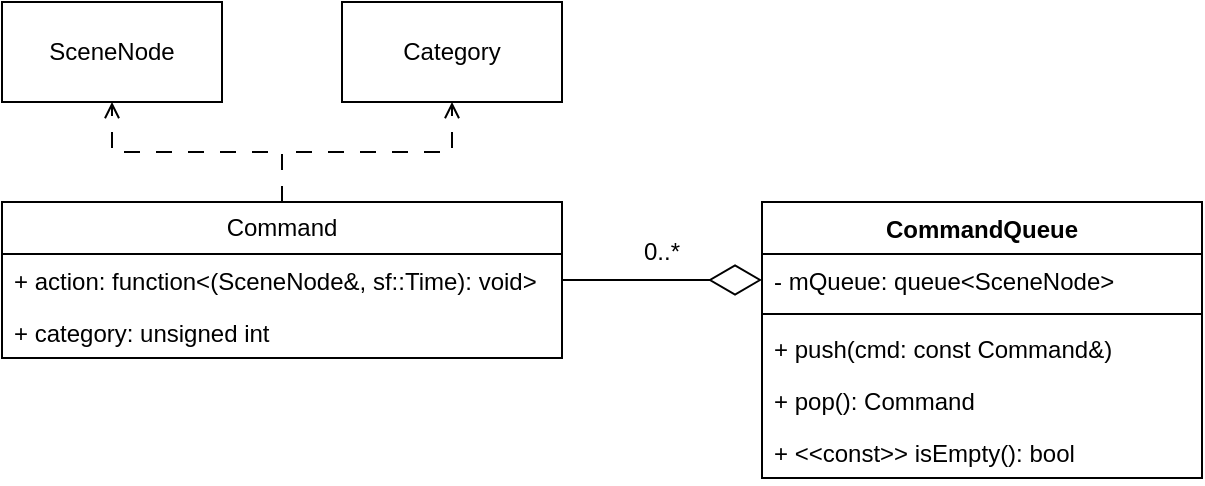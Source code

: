 <mxfile version="22.1.0" type="github">
  <diagram name="Page-1" id="_Xezf4kUJfzZPZ_RkB8N">
    <mxGraphModel dx="724" dy="388" grid="1" gridSize="10" guides="1" tooltips="1" connect="1" arrows="1" fold="1" page="1" pageScale="1" pageWidth="850" pageHeight="1100" math="0" shadow="0">
      <root>
        <mxCell id="0" />
        <mxCell id="1" parent="0" />
        <mxCell id="kf0JpNJGxY3npE4HJp9r-6" style="edgeStyle=orthogonalEdgeStyle;rounded=0;orthogonalLoop=1;jettySize=auto;html=1;exitX=0.5;exitY=0;exitDx=0;exitDy=0;entryX=0.5;entryY=1;entryDx=0;entryDy=0;dashed=1;dashPattern=8 8;endArrow=open;endFill=0;" edge="1" parent="1" source="kf0JpNJGxY3npE4HJp9r-1" target="kf0JpNJGxY3npE4HJp9r-5">
          <mxGeometry relative="1" as="geometry" />
        </mxCell>
        <mxCell id="kf0JpNJGxY3npE4HJp9r-8" style="edgeStyle=orthogonalEdgeStyle;rounded=0;orthogonalLoop=1;jettySize=auto;html=1;exitX=0.5;exitY=0;exitDx=0;exitDy=0;entryX=0.5;entryY=1;entryDx=0;entryDy=0;dashed=1;dashPattern=8 8;endArrow=open;endFill=0;" edge="1" parent="1" source="kf0JpNJGxY3npE4HJp9r-1" target="kf0JpNJGxY3npE4HJp9r-7">
          <mxGeometry relative="1" as="geometry" />
        </mxCell>
        <mxCell id="kf0JpNJGxY3npE4HJp9r-1" value="Command" style="swimlane;fontStyle=0;childLayout=stackLayout;horizontal=1;startSize=26;fillColor=none;horizontalStack=0;resizeParent=1;resizeParentMax=0;resizeLast=0;collapsible=1;marginBottom=0;whiteSpace=wrap;html=1;" vertex="1" parent="1">
          <mxGeometry x="160" y="160" width="280" height="78" as="geometry" />
        </mxCell>
        <mxCell id="kf0JpNJGxY3npE4HJp9r-2" value="+ action: function&amp;lt;(SceneNode&amp;amp;, sf::Time): void&amp;gt;" style="text;strokeColor=none;fillColor=none;align=left;verticalAlign=top;spacingLeft=4;spacingRight=4;overflow=hidden;rotatable=0;points=[[0,0.5],[1,0.5]];portConstraint=eastwest;whiteSpace=wrap;html=1;" vertex="1" parent="kf0JpNJGxY3npE4HJp9r-1">
          <mxGeometry y="26" width="280" height="26" as="geometry" />
        </mxCell>
        <mxCell id="kf0JpNJGxY3npE4HJp9r-3" value="+ category: unsigned int" style="text;strokeColor=none;fillColor=none;align=left;verticalAlign=top;spacingLeft=4;spacingRight=4;overflow=hidden;rotatable=0;points=[[0,0.5],[1,0.5]];portConstraint=eastwest;whiteSpace=wrap;html=1;" vertex="1" parent="kf0JpNJGxY3npE4HJp9r-1">
          <mxGeometry y="52" width="280" height="26" as="geometry" />
        </mxCell>
        <mxCell id="kf0JpNJGxY3npE4HJp9r-5" value="SceneNode" style="html=1;whiteSpace=wrap;" vertex="1" parent="1">
          <mxGeometry x="160" y="60" width="110" height="50" as="geometry" />
        </mxCell>
        <mxCell id="kf0JpNJGxY3npE4HJp9r-7" value="Category" style="html=1;whiteSpace=wrap;" vertex="1" parent="1">
          <mxGeometry x="330" y="60" width="110" height="50" as="geometry" />
        </mxCell>
        <mxCell id="kf0JpNJGxY3npE4HJp9r-9" value="CommandQueue" style="swimlane;fontStyle=1;align=center;verticalAlign=top;childLayout=stackLayout;horizontal=1;startSize=26;horizontalStack=0;resizeParent=1;resizeParentMax=0;resizeLast=0;collapsible=1;marginBottom=0;whiteSpace=wrap;html=1;" vertex="1" parent="1">
          <mxGeometry x="540" y="160" width="220" height="138" as="geometry" />
        </mxCell>
        <mxCell id="kf0JpNJGxY3npE4HJp9r-10" value="- mQueue: queue&amp;lt;SceneNode&amp;gt;" style="text;strokeColor=none;fillColor=none;align=left;verticalAlign=top;spacingLeft=4;spacingRight=4;overflow=hidden;rotatable=0;points=[[0,0.5],[1,0.5]];portConstraint=eastwest;whiteSpace=wrap;html=1;" vertex="1" parent="kf0JpNJGxY3npE4HJp9r-9">
          <mxGeometry y="26" width="220" height="26" as="geometry" />
        </mxCell>
        <mxCell id="kf0JpNJGxY3npE4HJp9r-11" value="" style="line;strokeWidth=1;fillColor=none;align=left;verticalAlign=middle;spacingTop=-1;spacingLeft=3;spacingRight=3;rotatable=0;labelPosition=right;points=[];portConstraint=eastwest;strokeColor=inherit;" vertex="1" parent="kf0JpNJGxY3npE4HJp9r-9">
          <mxGeometry y="52" width="220" height="8" as="geometry" />
        </mxCell>
        <mxCell id="kf0JpNJGxY3npE4HJp9r-12" value="+ push(cmd: const Command&amp;amp;)" style="text;strokeColor=none;fillColor=none;align=left;verticalAlign=top;spacingLeft=4;spacingRight=4;overflow=hidden;rotatable=0;points=[[0,0.5],[1,0.5]];portConstraint=eastwest;whiteSpace=wrap;html=1;" vertex="1" parent="kf0JpNJGxY3npE4HJp9r-9">
          <mxGeometry y="60" width="220" height="26" as="geometry" />
        </mxCell>
        <mxCell id="kf0JpNJGxY3npE4HJp9r-17" value="+ pop(): Command" style="text;strokeColor=none;fillColor=none;align=left;verticalAlign=top;spacingLeft=4;spacingRight=4;overflow=hidden;rotatable=0;points=[[0,0.5],[1,0.5]];portConstraint=eastwest;whiteSpace=wrap;html=1;" vertex="1" parent="kf0JpNJGxY3npE4HJp9r-9">
          <mxGeometry y="86" width="220" height="26" as="geometry" />
        </mxCell>
        <mxCell id="kf0JpNJGxY3npE4HJp9r-16" value="+ &amp;lt;&amp;lt;const&amp;gt;&amp;gt; isEmpty(): bool" style="text;strokeColor=none;fillColor=none;align=left;verticalAlign=top;spacingLeft=4;spacingRight=4;overflow=hidden;rotatable=0;points=[[0,0.5],[1,0.5]];portConstraint=eastwest;whiteSpace=wrap;html=1;" vertex="1" parent="kf0JpNJGxY3npE4HJp9r-9">
          <mxGeometry y="112" width="220" height="26" as="geometry" />
        </mxCell>
        <mxCell id="kf0JpNJGxY3npE4HJp9r-14" value="" style="endArrow=diamondThin;endFill=0;endSize=24;html=1;rounded=0;exitX=1;exitY=0.5;exitDx=0;exitDy=0;entryX=0;entryY=0.5;entryDx=0;entryDy=0;" edge="1" parent="1" source="kf0JpNJGxY3npE4HJp9r-2" target="kf0JpNJGxY3npE4HJp9r-10">
          <mxGeometry width="160" relative="1" as="geometry">
            <mxPoint x="450" y="190" as="sourcePoint" />
            <mxPoint x="610" y="190" as="targetPoint" />
          </mxGeometry>
        </mxCell>
        <mxCell id="kf0JpNJGxY3npE4HJp9r-15" value="0..*" style="text;html=1;strokeColor=none;fillColor=none;align=center;verticalAlign=middle;whiteSpace=wrap;rounded=0;" vertex="1" parent="1">
          <mxGeometry x="460" y="170" width="60" height="30" as="geometry" />
        </mxCell>
      </root>
    </mxGraphModel>
  </diagram>
</mxfile>
